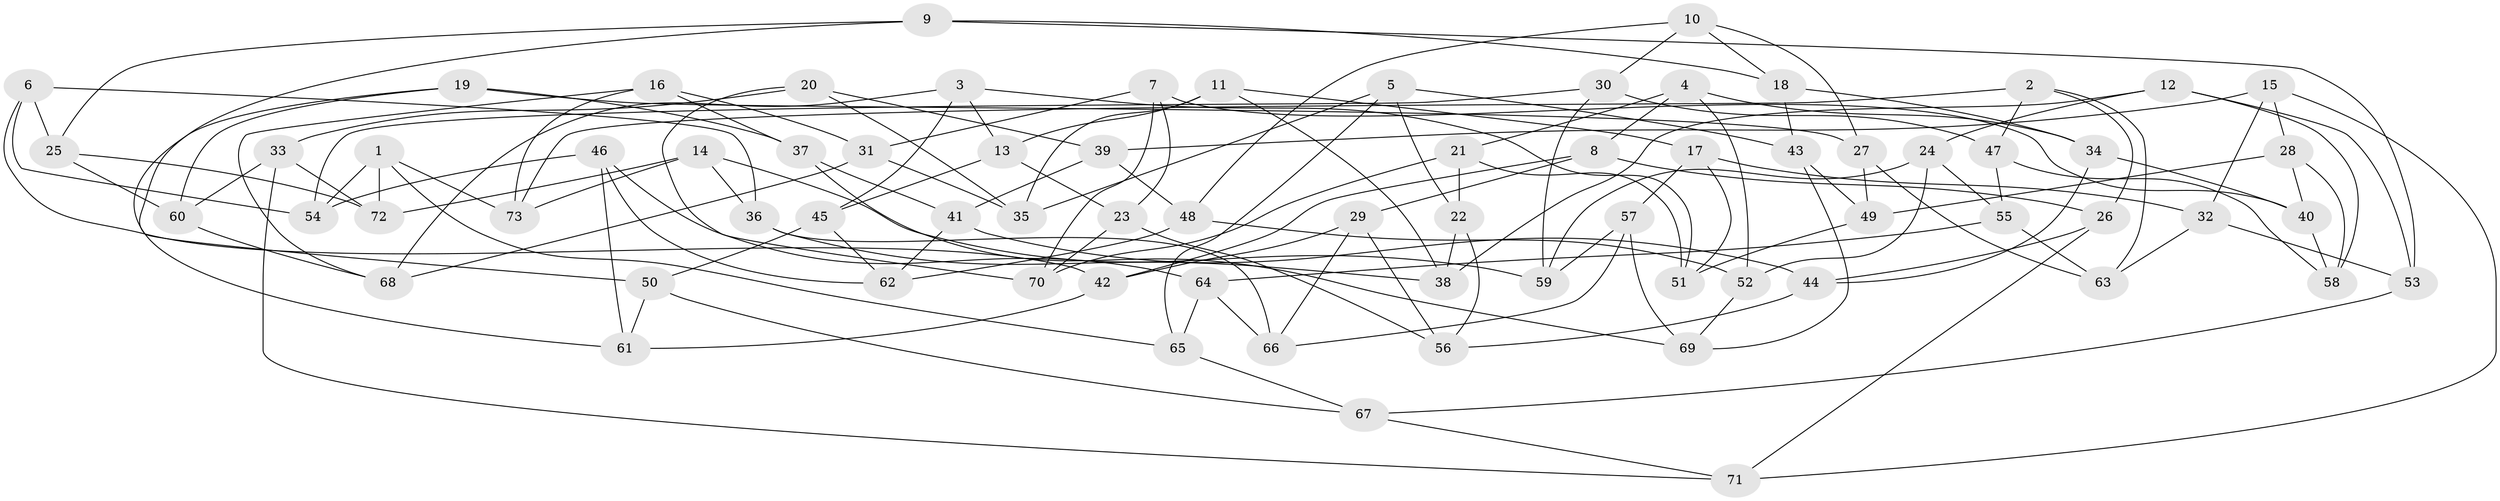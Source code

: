 // Generated by graph-tools (version 1.1) at 2025/11/02/27/25 16:11:47]
// undirected, 73 vertices, 146 edges
graph export_dot {
graph [start="1"]
  node [color=gray90,style=filled];
  1;
  2;
  3;
  4;
  5;
  6;
  7;
  8;
  9;
  10;
  11;
  12;
  13;
  14;
  15;
  16;
  17;
  18;
  19;
  20;
  21;
  22;
  23;
  24;
  25;
  26;
  27;
  28;
  29;
  30;
  31;
  32;
  33;
  34;
  35;
  36;
  37;
  38;
  39;
  40;
  41;
  42;
  43;
  44;
  45;
  46;
  47;
  48;
  49;
  50;
  51;
  52;
  53;
  54;
  55;
  56;
  57;
  58;
  59;
  60;
  61;
  62;
  63;
  64;
  65;
  66;
  67;
  68;
  69;
  70;
  71;
  72;
  73;
  1 -- 65;
  1 -- 72;
  1 -- 73;
  1 -- 54;
  2 -- 63;
  2 -- 73;
  2 -- 26;
  2 -- 47;
  3 -- 13;
  3 -- 51;
  3 -- 45;
  3 -- 68;
  4 -- 34;
  4 -- 8;
  4 -- 52;
  4 -- 21;
  5 -- 35;
  5 -- 65;
  5 -- 22;
  5 -- 43;
  6 -- 42;
  6 -- 25;
  6 -- 54;
  6 -- 36;
  7 -- 70;
  7 -- 23;
  7 -- 31;
  7 -- 40;
  8 -- 29;
  8 -- 42;
  8 -- 26;
  9 -- 50;
  9 -- 18;
  9 -- 53;
  9 -- 25;
  10 -- 18;
  10 -- 30;
  10 -- 27;
  10 -- 48;
  11 -- 38;
  11 -- 35;
  11 -- 13;
  11 -- 17;
  12 -- 38;
  12 -- 53;
  12 -- 24;
  12 -- 58;
  13 -- 45;
  13 -- 23;
  14 -- 73;
  14 -- 36;
  14 -- 59;
  14 -- 72;
  15 -- 32;
  15 -- 71;
  15 -- 39;
  15 -- 28;
  16 -- 68;
  16 -- 73;
  16 -- 37;
  16 -- 31;
  17 -- 51;
  17 -- 57;
  17 -- 32;
  18 -- 43;
  18 -- 34;
  19 -- 37;
  19 -- 60;
  19 -- 27;
  19 -- 61;
  20 -- 39;
  20 -- 35;
  20 -- 33;
  20 -- 70;
  21 -- 51;
  21 -- 22;
  21 -- 70;
  22 -- 38;
  22 -- 56;
  23 -- 70;
  23 -- 56;
  24 -- 52;
  24 -- 59;
  24 -- 55;
  25 -- 60;
  25 -- 72;
  26 -- 71;
  26 -- 44;
  27 -- 49;
  27 -- 63;
  28 -- 58;
  28 -- 40;
  28 -- 49;
  29 -- 66;
  29 -- 42;
  29 -- 56;
  30 -- 59;
  30 -- 54;
  30 -- 47;
  31 -- 68;
  31 -- 35;
  32 -- 53;
  32 -- 63;
  33 -- 71;
  33 -- 60;
  33 -- 72;
  34 -- 40;
  34 -- 44;
  36 -- 38;
  36 -- 66;
  37 -- 41;
  37 -- 69;
  39 -- 41;
  39 -- 48;
  40 -- 58;
  41 -- 44;
  41 -- 62;
  42 -- 61;
  43 -- 69;
  43 -- 49;
  44 -- 56;
  45 -- 62;
  45 -- 50;
  46 -- 62;
  46 -- 54;
  46 -- 61;
  46 -- 64;
  47 -- 58;
  47 -- 55;
  48 -- 52;
  48 -- 62;
  49 -- 51;
  50 -- 67;
  50 -- 61;
  52 -- 69;
  53 -- 67;
  55 -- 63;
  55 -- 64;
  57 -- 66;
  57 -- 69;
  57 -- 59;
  60 -- 68;
  64 -- 66;
  64 -- 65;
  65 -- 67;
  67 -- 71;
}
